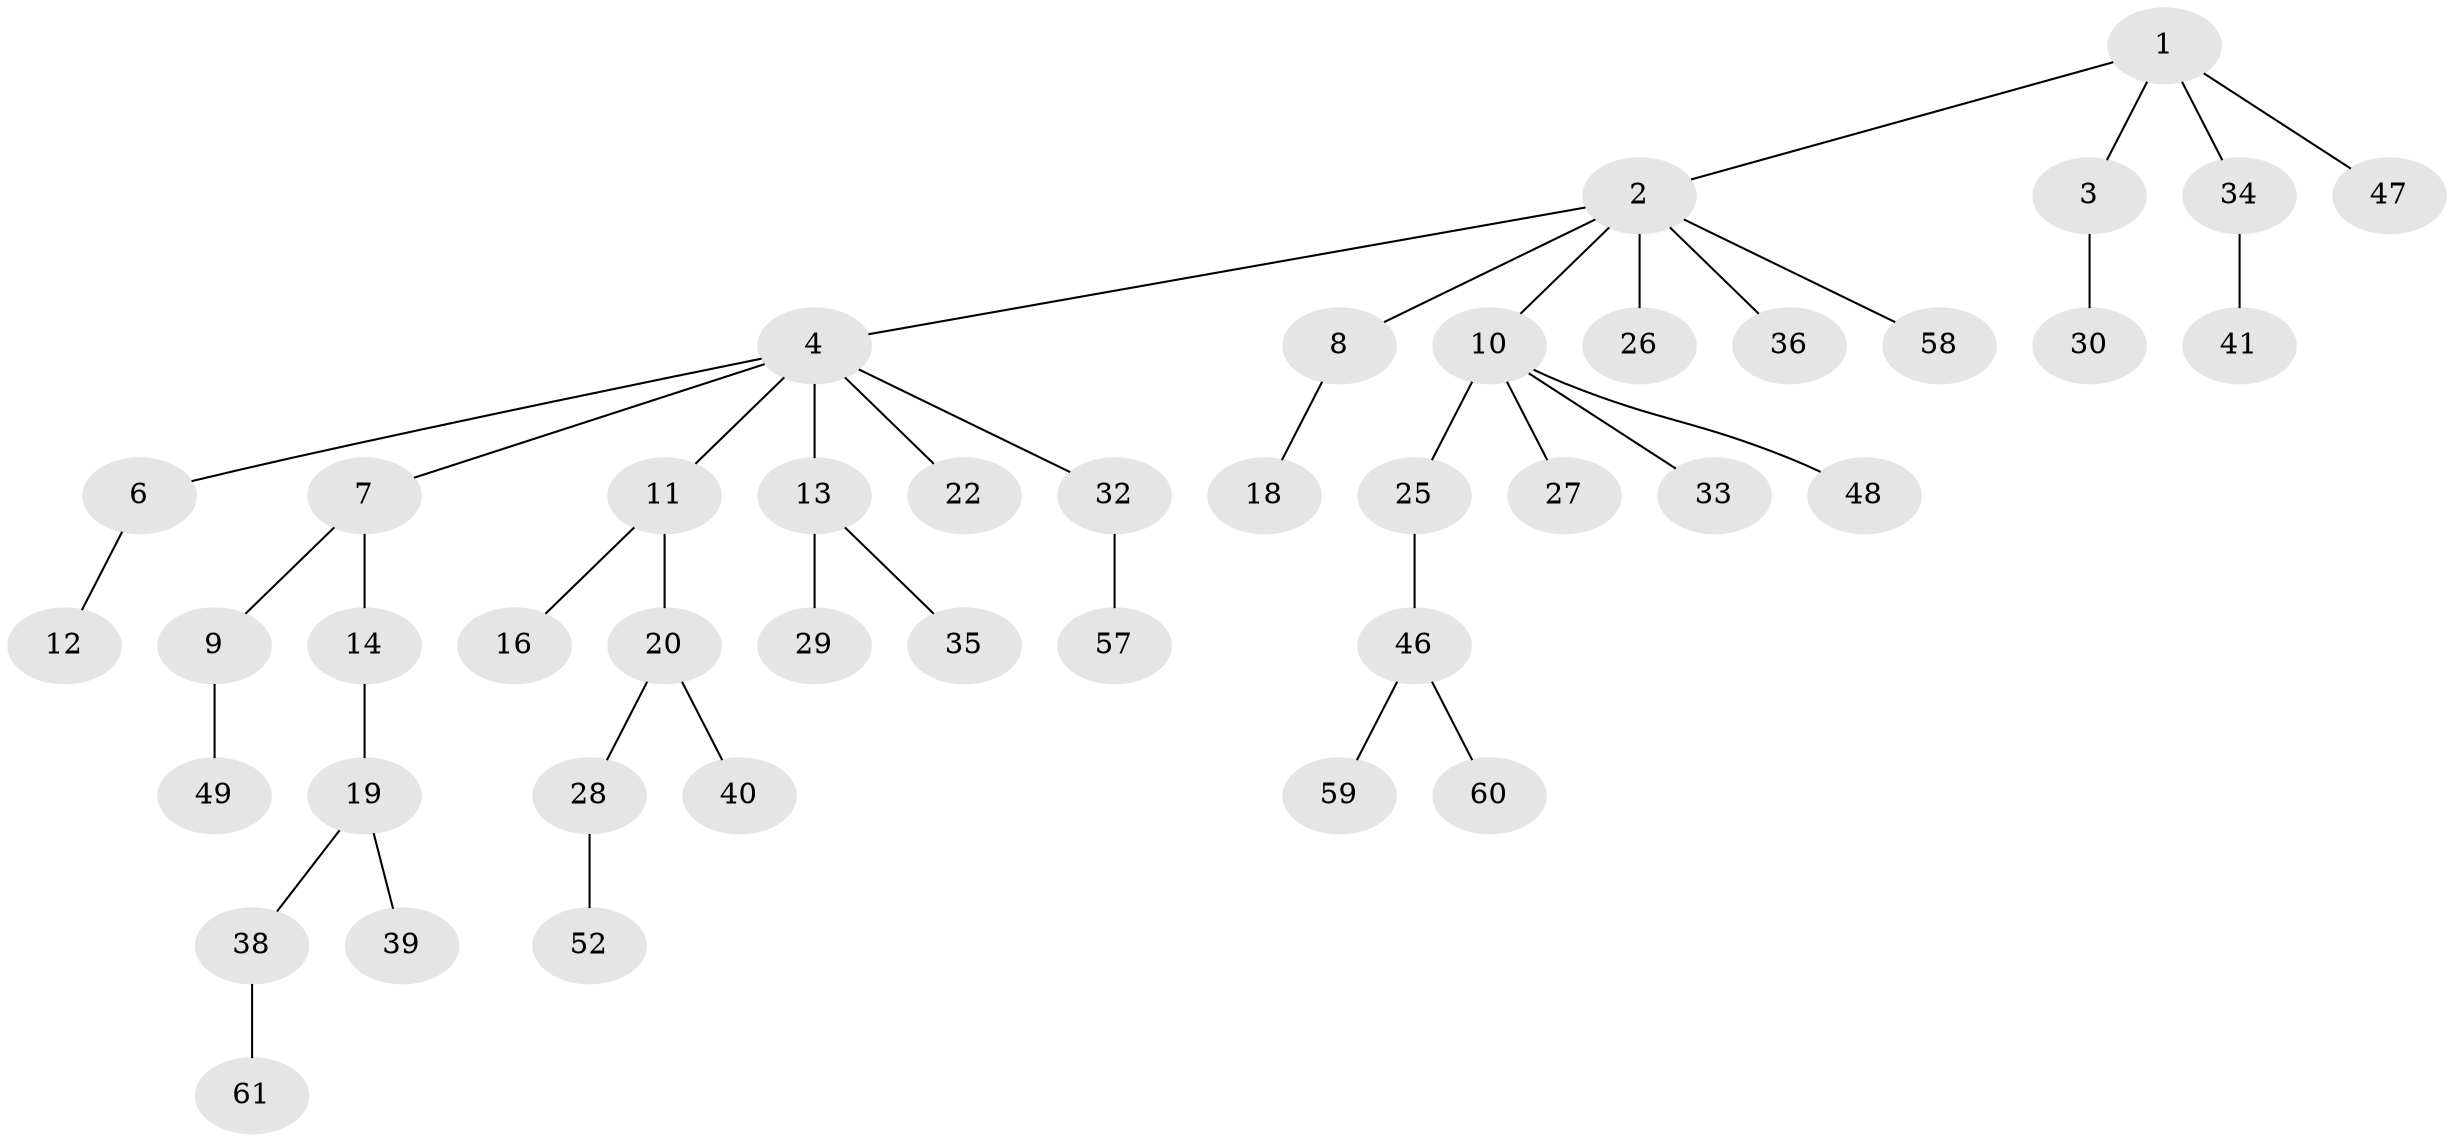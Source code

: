 // Generated by graph-tools (version 1.1) at 2025/24/03/03/25 07:24:05]
// undirected, 43 vertices, 42 edges
graph export_dot {
graph [start="1"]
  node [color=gray90,style=filled];
  1 [super="+24"];
  2 [super="+17"];
  3;
  4 [super="+5"];
  6 [super="+15"];
  7;
  8;
  9 [super="+62"];
  10 [super="+23"];
  11 [super="+50"];
  12;
  13 [super="+53"];
  14 [super="+42"];
  16;
  18 [super="+21"];
  19;
  20;
  22;
  25;
  26;
  27 [super="+37"];
  28 [super="+44"];
  29 [super="+31"];
  30 [super="+56"];
  32 [super="+55"];
  33 [super="+54"];
  34 [super="+45"];
  35;
  36;
  38 [super="+43"];
  39;
  40;
  41;
  46 [super="+51"];
  47;
  48;
  49;
  52;
  57;
  58;
  59;
  60;
  61;
  1 -- 2;
  1 -- 3;
  1 -- 47;
  1 -- 34;
  2 -- 4;
  2 -- 8;
  2 -- 10;
  2 -- 26;
  2 -- 36;
  2 -- 58;
  3 -- 30;
  4 -- 11;
  4 -- 13;
  4 -- 22;
  4 -- 32;
  4 -- 6;
  4 -- 7;
  6 -- 12;
  7 -- 9;
  7 -- 14;
  8 -- 18;
  9 -- 49;
  10 -- 48;
  10 -- 33;
  10 -- 25;
  10 -- 27;
  11 -- 16;
  11 -- 20;
  13 -- 29;
  13 -- 35;
  14 -- 19;
  19 -- 38;
  19 -- 39;
  20 -- 28;
  20 -- 40;
  25 -- 46;
  28 -- 52;
  32 -- 57;
  34 -- 41;
  38 -- 61;
  46 -- 59;
  46 -- 60;
}
